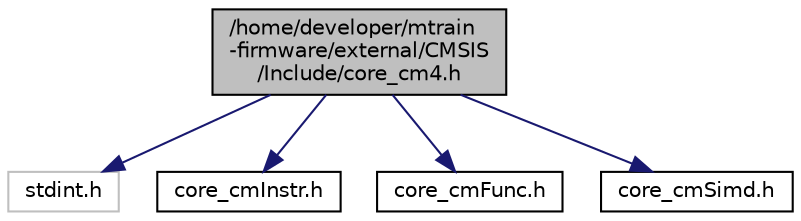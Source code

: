 digraph "/home/developer/mtrain-firmware/external/CMSIS/Include/core_cm4.h"
{
  edge [fontname="Helvetica",fontsize="10",labelfontname="Helvetica",labelfontsize="10"];
  node [fontname="Helvetica",fontsize="10",shape=record];
  Node0 [label="/home/developer/mtrain\l-firmware/external/CMSIS\l/Include/core_cm4.h",height=0.2,width=0.4,color="black", fillcolor="grey75", style="filled", fontcolor="black"];
  Node0 -> Node1 [color="midnightblue",fontsize="10",style="solid",fontname="Helvetica"];
  Node1 [label="stdint.h",height=0.2,width=0.4,color="grey75", fillcolor="white", style="filled"];
  Node0 -> Node2 [color="midnightblue",fontsize="10",style="solid",fontname="Helvetica"];
  Node2 [label="core_cmInstr.h",height=0.2,width=0.4,color="black", fillcolor="white", style="filled",URL="$core__cm_instr_8h.html",tooltip="CMSIS Cortex-M Core Instruction Access Header File. "];
  Node0 -> Node3 [color="midnightblue",fontsize="10",style="solid",fontname="Helvetica"];
  Node3 [label="core_cmFunc.h",height=0.2,width=0.4,color="black", fillcolor="white", style="filled",URL="$core__cm_func_8h.html",tooltip="CMSIS Cortex-M Core Function Access Header File. "];
  Node0 -> Node4 [color="midnightblue",fontsize="10",style="solid",fontname="Helvetica"];
  Node4 [label="core_cmSimd.h",height=0.2,width=0.4,color="black", fillcolor="white", style="filled",URL="$core__cm_simd_8h.html",tooltip="CMSIS Cortex-M SIMD Header File. "];
}
